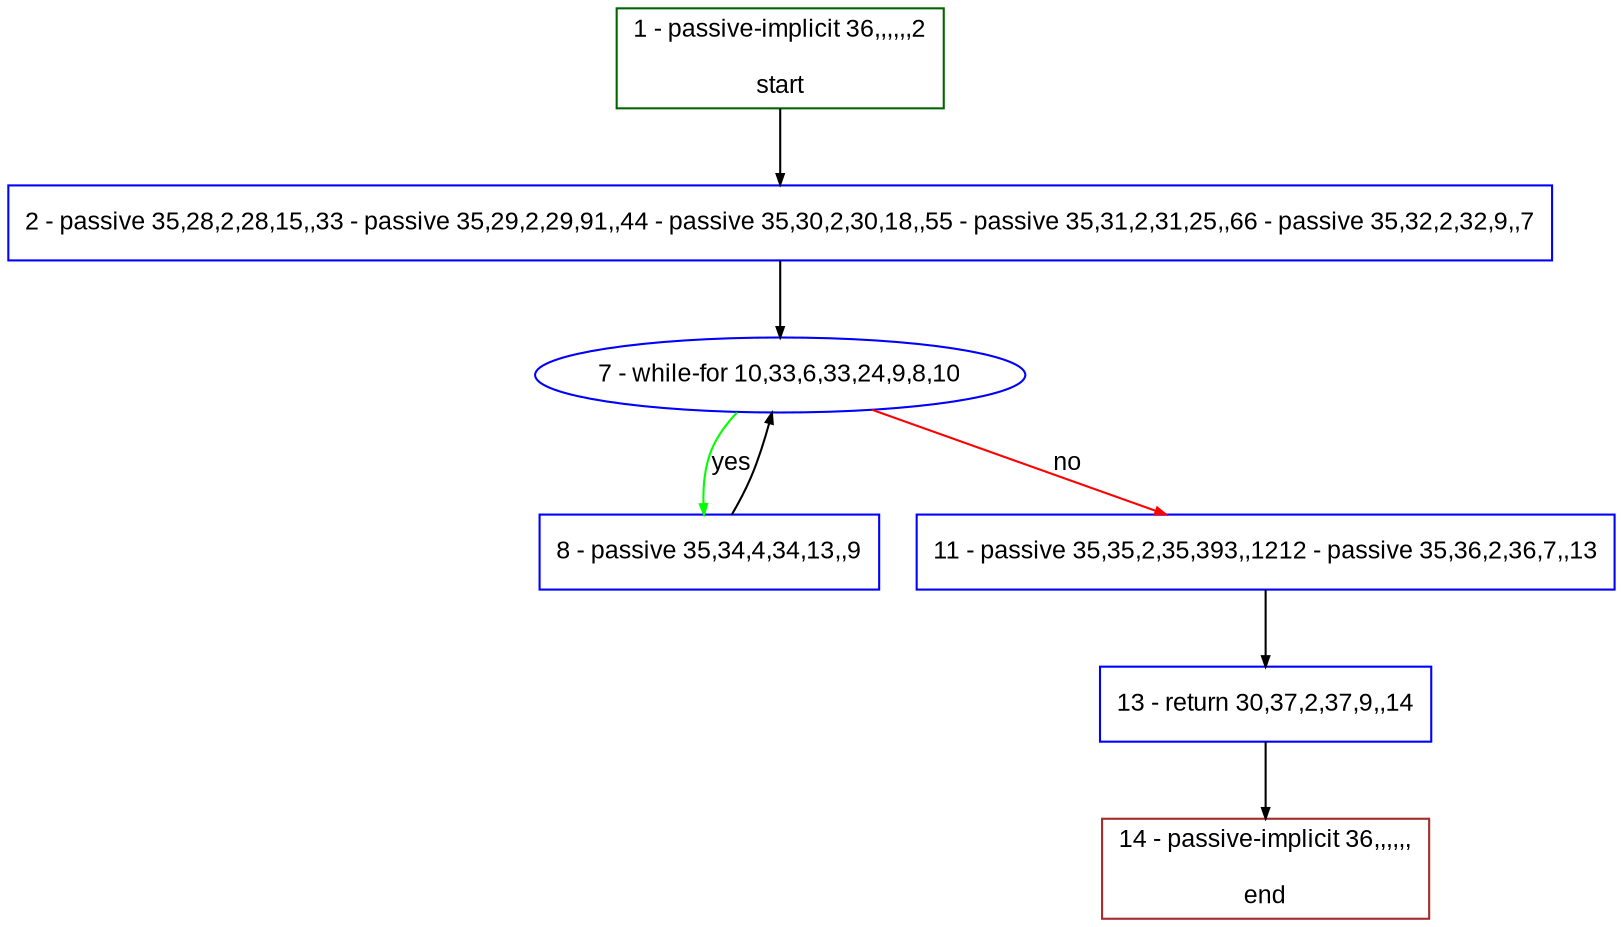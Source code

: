 digraph "" {
  graph [pack="true", label="", fontsize="12", packmode="clust", fontname="Arial", fillcolor="#FFFFCC", bgcolor="white", style="rounded,filled", compound="true"];
  node [node_initialized="no", label="", color="grey", fontsize="12", fillcolor="white", fontname="Arial", style="filled", shape="rectangle", compound="true", fixedsize="false"];
  edge [fontcolor="black", arrowhead="normal", arrowtail="none", arrowsize="0.5", ltail="", label="", color="black", fontsize="12", lhead="", fontname="Arial", dir="forward", compound="true"];
  __N1 [label="2 - passive 35,28,2,28,15,,33 - passive 35,29,2,29,91,,44 - passive 35,30,2,30,18,,55 - passive 35,31,2,31,25,,66 - passive 35,32,2,32,9,,7", color="#0000ff", fillcolor="#ffffff", style="filled", shape="box"];
  __N2 [label="1 - passive-implicit 36,,,,,,2\n\nstart", color="#006400", fillcolor="#ffffff", style="filled", shape="box"];
  __N3 [label="7 - while-for 10,33,6,33,24,9,8,10", color="#0000ff", fillcolor="#ffffff", style="filled", shape="oval"];
  __N4 [label="8 - passive 35,34,4,34,13,,9", color="#0000ff", fillcolor="#ffffff", style="filled", shape="box"];
  __N5 [label="11 - passive 35,35,2,35,393,,1212 - passive 35,36,2,36,7,,13", color="#0000ff", fillcolor="#ffffff", style="filled", shape="box"];
  __N6 [label="13 - return 30,37,2,37,9,,14", color="#0000ff", fillcolor="#ffffff", style="filled", shape="box"];
  __N7 [label="14 - passive-implicit 36,,,,,,\n\nend", color="#a52a2a", fillcolor="#ffffff", style="filled", shape="box"];
  __N2 -> __N1 [arrowhead="normal", arrowtail="none", color="#000000", label="", dir="forward"];
  __N1 -> __N3 [arrowhead="normal", arrowtail="none", color="#000000", label="", dir="forward"];
  __N3 -> __N4 [arrowhead="normal", arrowtail="none", color="#00ff00", label="yes", dir="forward"];
  __N4 -> __N3 [arrowhead="normal", arrowtail="none", color="#000000", label="", dir="forward"];
  __N3 -> __N5 [arrowhead="normal", arrowtail="none", color="#ff0000", label="no", dir="forward"];
  __N5 -> __N6 [arrowhead="normal", arrowtail="none", color="#000000", label="", dir="forward"];
  __N6 -> __N7 [arrowhead="normal", arrowtail="none", color="#000000", label="", dir="forward"];
}
